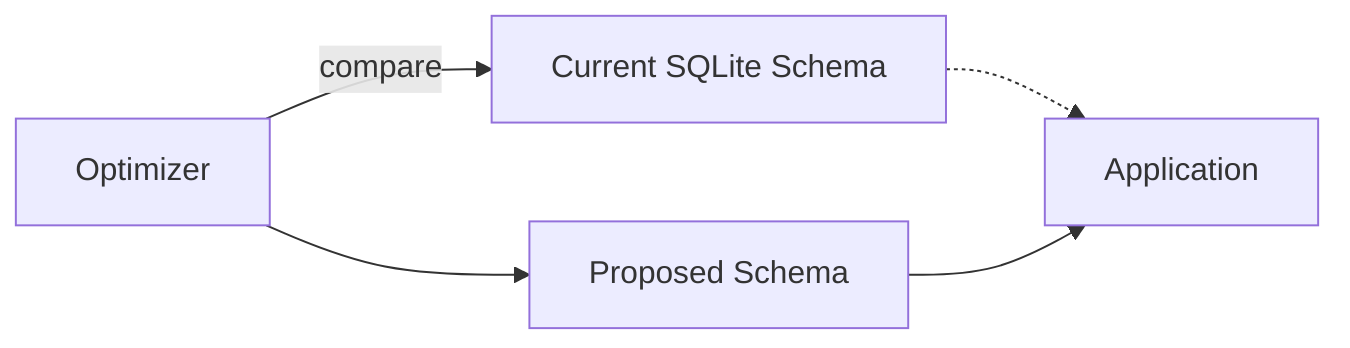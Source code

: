 flowchart LR
  OldTables[Current SQLite Schema]
  Optimizer -->|compare| OldTables
  Optimizer --> NewSchema[Proposed Schema]
  OldTables -.-> Application
  NewSchema --> Application